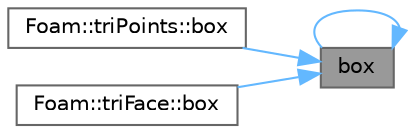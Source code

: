 digraph "box"
{
 // LATEX_PDF_SIZE
  bgcolor="transparent";
  edge [fontname=Helvetica,fontsize=10,labelfontname=Helvetica,labelfontsize=10];
  node [fontname=Helvetica,fontsize=10,shape=box,height=0.2,width=0.4];
  rankdir="RL";
  Node1 [id="Node000001",label="box",height=0.2,width=0.4,color="gray40", fillcolor="grey60", style="filled", fontcolor="black",tooltip=" "];
  Node1 -> Node2 [id="edge1_Node000001_Node000002",dir="back",color="steelblue1",style="solid",tooltip=" "];
  Node2 [id="Node000002",label="Foam::triPoints::box",height=0.2,width=0.4,color="grey40", fillcolor="white", style="filled",URL="$classFoam_1_1triPoints.html#a82221602af0527edf1a07ac27c7ddbf9",tooltip=" "];
  Node1 -> Node1 [id="edge2_Node000001_Node000001",dir="back",color="steelblue1",style="solid",tooltip=" "];
  Node1 -> Node3 [id="edge3_Node000001_Node000003",dir="back",color="steelblue1",style="solid",tooltip=" "];
  Node3 [id="Node000003",label="Foam::triFace::box",height=0.2,width=0.4,color="grey40", fillcolor="white", style="filled",URL="$classFoam_1_1triFace.html#a5ec2effcbd22da77bded9902d8dea986",tooltip=" "];
}
